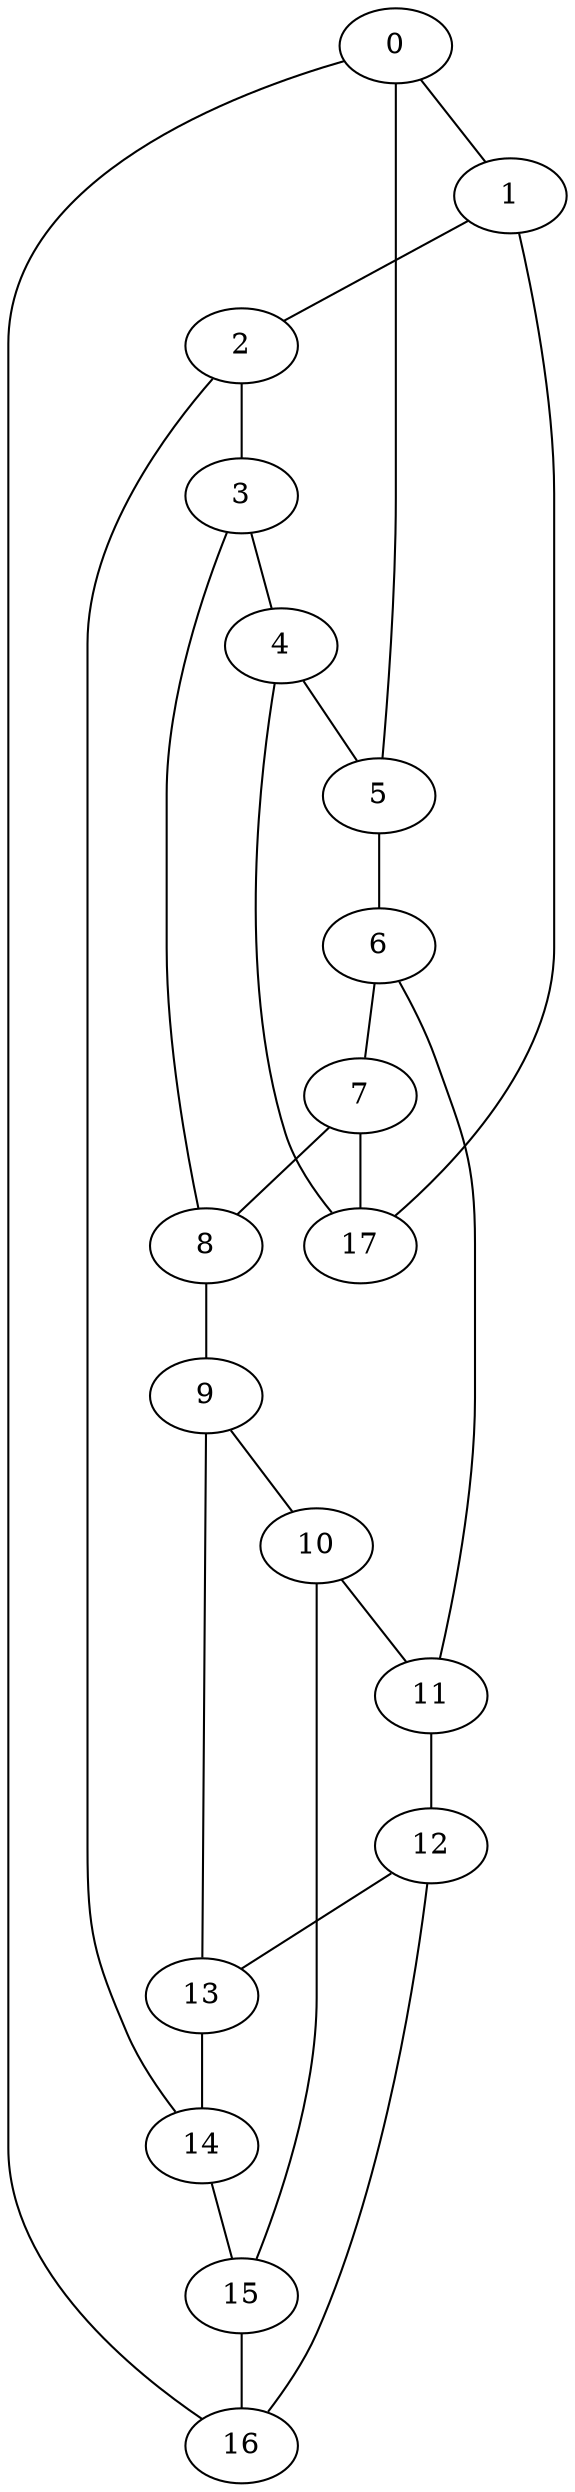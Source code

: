 graph g {0;1;2;3;4;5;6;7;8;9;10;11;12;13;14;15;16;17;0 -- 1;0 -- 5;0 -- 16;1 -- 2;1 -- 17;2 -- 3;2 -- 14;3 -- 4;3 -- 8;4 -- 5;4 -- 17;5 -- 6;6 -- 7;6 -- 11;7 -- 8;7 -- 17;8 -- 9;9 -- 10;9 -- 13;10 -- 11;10 -- 15;11 -- 12;12 -- 13;12 -- 16;13 -- 14;14 -- 15;15 -- 16;}